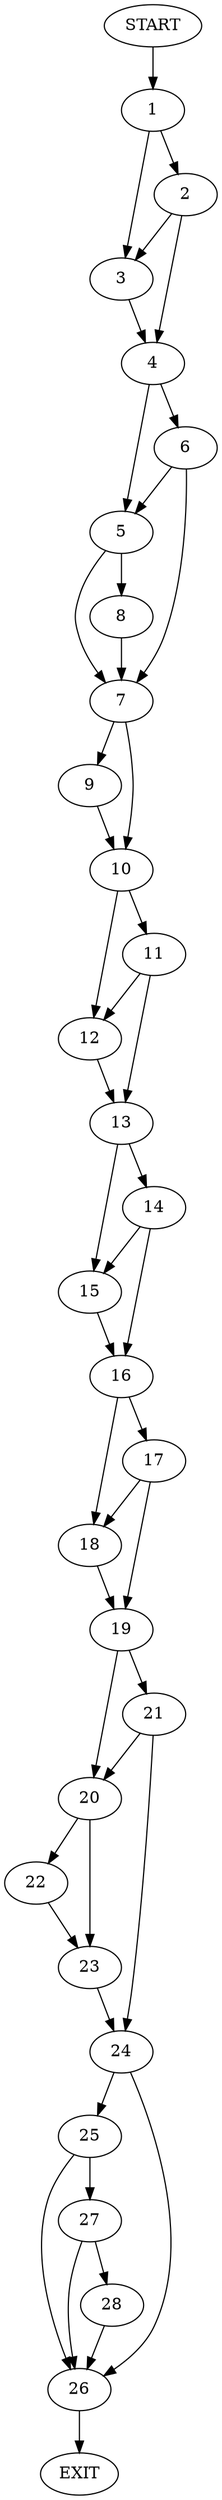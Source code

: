 digraph {
0 [label="START"]
29 [label="EXIT"]
0 -> 1
1 -> 2
1 -> 3
2 -> 4
2 -> 3
3 -> 4
4 -> 5
4 -> 6
6 -> 5
6 -> 7
5 -> 7
5 -> 8
7 -> 9
7 -> 10
8 -> 7
10 -> 11
10 -> 12
9 -> 10
12 -> 13
11 -> 13
11 -> 12
13 -> 14
13 -> 15
14 -> 15
14 -> 16
15 -> 16
16 -> 17
16 -> 18
17 -> 18
17 -> 19
18 -> 19
19 -> 20
19 -> 21
20 -> 22
20 -> 23
21 -> 24
21 -> 20
24 -> 25
24 -> 26
23 -> 24
22 -> 23
26 -> 29
25 -> 26
25 -> 27
27 -> 28
27 -> 26
28 -> 26
}
